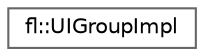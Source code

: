 digraph "Graphical Class Hierarchy"
{
 // INTERACTIVE_SVG=YES
 // LATEX_PDF_SIZE
  bgcolor="transparent";
  edge [fontname=Helvetica,fontsize=10,labelfontname=Helvetica,labelfontsize=10];
  node [fontname=Helvetica,fontsize=10,shape=box,height=0.2,width=0.4];
  rankdir="LR";
  Node0 [id="Node000000",label="fl::UIGroupImpl",height=0.2,width=0.4,color="grey40", fillcolor="white", style="filled",URL="$de/dc6/classfl_1_1_u_i_group_impl.html",tooltip=" "];
}
